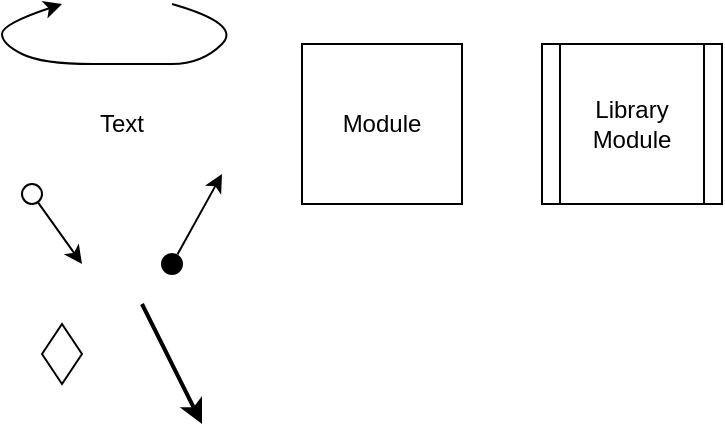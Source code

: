 <mxfile version="12.6.8" type="github"><diagram id="E8IiC6JQ-o9sN17pe7Jk" name="Page-1"><mxGraphModel dx="1038" dy="580" grid="1" gridSize="10" guides="1" tooltips="1" connect="1" arrows="1" fold="1" page="1" pageScale="1" pageWidth="850" pageHeight="1100" math="0" shadow="0"><root><mxCell id="0"/><mxCell id="1" parent="0"/><mxCell id="bi2Pr6hSx3faxHtsOiaC-1" value="" style="ellipse;whiteSpace=wrap;html=1;aspect=fixed;fillColor=#000000;" vertex="1" parent="1"><mxGeometry x="110" y="155" width="10" height="10" as="geometry"/></mxCell><mxCell id="bi2Pr6hSx3faxHtsOiaC-2" value="" style="endArrow=classic;html=1;exitX=0.771;exitY=0.027;exitDx=0;exitDy=0;exitPerimeter=0;" edge="1" parent="1" source="bi2Pr6hSx3faxHtsOiaC-1"><mxGeometry width="50" height="50" relative="1" as="geometry"><mxPoint x="118" y="155" as="sourcePoint"/><mxPoint x="140" y="115.0" as="targetPoint"/></mxGeometry></mxCell><mxCell id="bi2Pr6hSx3faxHtsOiaC-3" value="" style="endArrow=classic;html=1;exitX=0.817;exitY=0.943;exitDx=0;exitDy=0;exitPerimeter=0;" edge="1" parent="1" source="bi2Pr6hSx3faxHtsOiaC-4"><mxGeometry width="50" height="50" relative="1" as="geometry"><mxPoint x="50" y="130" as="sourcePoint"/><mxPoint x="70" y="160.0" as="targetPoint"/></mxGeometry></mxCell><mxCell id="bi2Pr6hSx3faxHtsOiaC-4" value="" style="ellipse;whiteSpace=wrap;html=1;aspect=fixed;fillColor=#FFFFFF;" vertex="1" parent="1"><mxGeometry x="40" y="120" width="10" height="10" as="geometry"/></mxCell><mxCell id="bi2Pr6hSx3faxHtsOiaC-5" value="Text" style="text;html=1;strokeColor=none;fillColor=none;align=center;verticalAlign=middle;whiteSpace=wrap;rounded=0;" vertex="1" parent="1"><mxGeometry x="60" y="80" width="60" height="20" as="geometry"/></mxCell><mxCell id="bi2Pr6hSx3faxHtsOiaC-6" value="" style="endArrow=classic;html=1;curved=1;" edge="1" parent="1"><mxGeometry width="50" height="50" relative="1" as="geometry"><mxPoint x="115" y="30.0" as="sourcePoint"/><mxPoint x="60" y="30.0" as="targetPoint"/><Array as="points"><mxPoint x="150" y="40"/><mxPoint x="130" y="60"/><mxPoint x="100" y="60"/><mxPoint x="50" y="60"/><mxPoint x="30" y="50"/><mxPoint x="30" y="40"/></Array></mxGeometry></mxCell><mxCell id="bi2Pr6hSx3faxHtsOiaC-7" value="Module" style="whiteSpace=wrap;html=1;aspect=fixed;" vertex="1" parent="1"><mxGeometry x="180" y="50" width="80" height="80" as="geometry"/></mxCell><mxCell id="bi2Pr6hSx3faxHtsOiaC-8" value="Library Module" style="shape=process;whiteSpace=wrap;html=1;backgroundOutline=1;" vertex="1" parent="1"><mxGeometry x="300" y="50" width="90" height="80" as="geometry"/></mxCell><mxCell id="bi2Pr6hSx3faxHtsOiaC-9" value="" style="rhombus;whiteSpace=wrap;html=1;fillColor=#FFFFFF;" vertex="1" parent="1"><mxGeometry x="50" y="190" width="20" height="30" as="geometry"/></mxCell><mxCell id="bi2Pr6hSx3faxHtsOiaC-10" value="" style="endArrow=classic;html=1;exitX=0.5;exitY=1;exitDx=0;exitDy=0;strokeWidth=2;" edge="1" parent="1"><mxGeometry width="50" height="50" relative="1" as="geometry"><mxPoint x="100" y="180.0" as="sourcePoint"/><mxPoint x="130" y="240" as="targetPoint"/></mxGeometry></mxCell></root></mxGraphModel></diagram></mxfile>